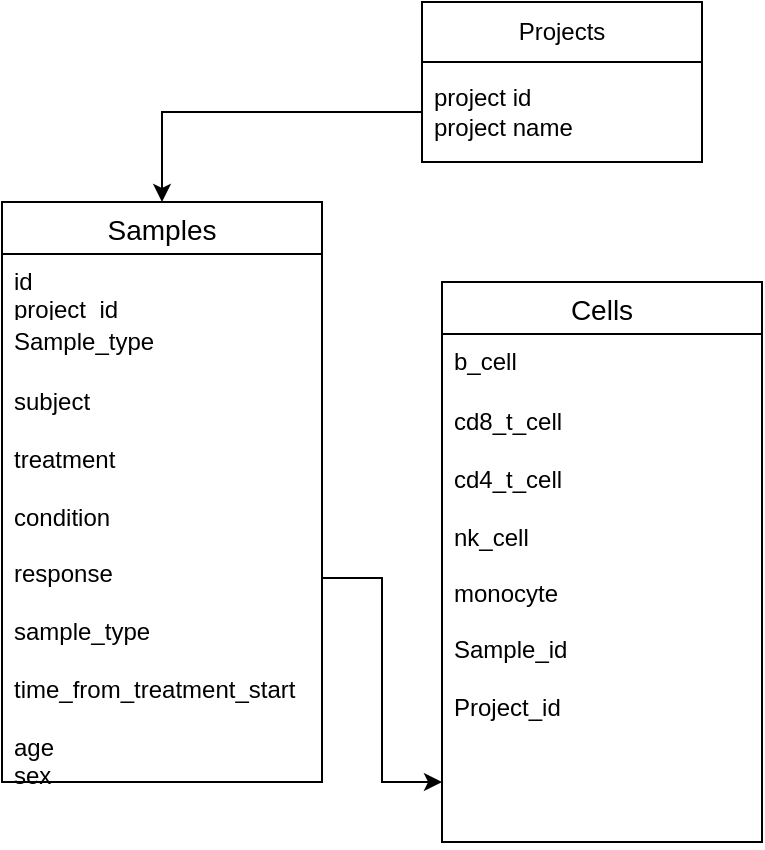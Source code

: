 <mxfile version="26.1.3">
  <diagram name="Page-1" id="UqCRIXlMjk9FSWNEp4eV">
    <mxGraphModel dx="480" dy="532" grid="1" gridSize="10" guides="1" tooltips="1" connect="1" arrows="1" fold="1" page="1" pageScale="1" pageWidth="850" pageHeight="1100" math="0" shadow="0">
      <root>
        <mxCell id="0" />
        <mxCell id="1" parent="0" />
        <mxCell id="GYELlNamaJlimF4adui6-1" value="Projects" style="swimlane;fontStyle=0;childLayout=stackLayout;horizontal=1;startSize=30;horizontalStack=0;resizeParent=1;resizeParentMax=0;resizeLast=0;collapsible=1;marginBottom=0;whiteSpace=wrap;html=1;" vertex="1" parent="1">
          <mxGeometry x="300" y="130" width="140" height="80" as="geometry" />
        </mxCell>
        <mxCell id="GYELlNamaJlimF4adui6-21" value="project id&amp;nbsp;&lt;div&gt;project name&amp;nbsp;&lt;/div&gt;" style="text;strokeColor=none;fillColor=none;align=left;verticalAlign=middle;spacingLeft=4;spacingRight=4;overflow=hidden;points=[[0,0.5],[1,0.5]];portConstraint=eastwest;rotatable=0;whiteSpace=wrap;html=1;" vertex="1" parent="GYELlNamaJlimF4adui6-1">
          <mxGeometry y="30" width="140" height="50" as="geometry" />
        </mxCell>
        <mxCell id="GYELlNamaJlimF4adui6-13" value="Samples" style="swimlane;fontStyle=0;childLayout=stackLayout;horizontal=1;startSize=26;horizontalStack=0;resizeParent=1;resizeParentMax=0;resizeLast=0;collapsible=1;marginBottom=0;align=center;fontSize=14;" vertex="1" parent="1">
          <mxGeometry x="90" y="230" width="160" height="290" as="geometry" />
        </mxCell>
        <mxCell id="GYELlNamaJlimF4adui6-14" value="id&lt;br&gt;project_id&amp;nbsp;" style="text;strokeColor=none;fillColor=none;spacingLeft=4;spacingRight=4;overflow=hidden;rotatable=0;points=[[0,0.5],[1,0.5]];portConstraint=eastwest;fontSize=12;whiteSpace=wrap;html=1;" vertex="1" parent="GYELlNamaJlimF4adui6-13">
          <mxGeometry y="26" width="160" height="30" as="geometry" />
        </mxCell>
        <mxCell id="GYELlNamaJlimF4adui6-15" value="Sample_type" style="text;strokeColor=none;fillColor=none;spacingLeft=4;spacingRight=4;overflow=hidden;rotatable=0;points=[[0,0.5],[1,0.5]];portConstraint=eastwest;fontSize=12;whiteSpace=wrap;html=1;" vertex="1" parent="GYELlNamaJlimF4adui6-13">
          <mxGeometry y="56" width="160" height="30" as="geometry" />
        </mxCell>
        <mxCell id="GYELlNamaJlimF4adui6-16" value="subject&lt;div&gt;&lt;br&gt;&lt;/div&gt;&lt;div&gt;treatment&lt;/div&gt;&lt;div&gt;&lt;br&gt;&lt;/div&gt;&lt;div&gt;condition&lt;/div&gt;&lt;div&gt;&lt;br&gt;&lt;/div&gt;&lt;div&gt;response&lt;/div&gt;&lt;div&gt;&lt;br&gt;&lt;/div&gt;&lt;div&gt;sample_type&lt;/div&gt;&lt;div&gt;&lt;br&gt;&lt;/div&gt;&lt;div&gt;time_from_treatment_start&lt;/div&gt;&lt;div&gt;&lt;br&gt;&lt;/div&gt;&lt;div&gt;age&lt;/div&gt;&lt;div&gt;sex&lt;/div&gt;&lt;div&gt;&lt;br&gt;&lt;/div&gt;" style="text;strokeColor=none;fillColor=none;spacingLeft=4;spacingRight=4;overflow=hidden;rotatable=0;points=[[0,0.5],[1,0.5]];portConstraint=eastwest;fontSize=12;whiteSpace=wrap;html=1;" vertex="1" parent="GYELlNamaJlimF4adui6-13">
          <mxGeometry y="86" width="160" height="204" as="geometry" />
        </mxCell>
        <mxCell id="GYELlNamaJlimF4adui6-17" value="Cells" style="swimlane;fontStyle=0;childLayout=stackLayout;horizontal=1;startSize=26;horizontalStack=0;resizeParent=1;resizeParentMax=0;resizeLast=0;collapsible=1;marginBottom=0;align=center;fontSize=14;" vertex="1" parent="1">
          <mxGeometry x="310" y="270" width="160" height="280" as="geometry" />
        </mxCell>
        <mxCell id="GYELlNamaJlimF4adui6-18" value="b_cell" style="text;strokeColor=none;fillColor=none;spacingLeft=4;spacingRight=4;overflow=hidden;rotatable=0;points=[[0,0.5],[1,0.5]];portConstraint=eastwest;fontSize=12;whiteSpace=wrap;html=1;" vertex="1" parent="GYELlNamaJlimF4adui6-17">
          <mxGeometry y="26" width="160" height="30" as="geometry" />
        </mxCell>
        <mxCell id="GYELlNamaJlimF4adui6-19" value="cd8_t_cell&lt;div&gt;&lt;br&gt;&lt;/div&gt;&lt;div&gt;cd4_t_cell&lt;/div&gt;&lt;div&gt;&lt;br&gt;&lt;/div&gt;&lt;div&gt;nk_cell&lt;/div&gt;&lt;div&gt;&lt;br&gt;&lt;/div&gt;&lt;div&gt;monocyte&lt;/div&gt;&lt;div&gt;&lt;br&gt;&lt;/div&gt;&lt;div&gt;&lt;br&gt;&lt;/div&gt;" style="text;strokeColor=none;fillColor=none;spacingLeft=4;spacingRight=4;overflow=hidden;rotatable=0;points=[[0,0.5],[1,0.5]];portConstraint=eastwest;fontSize=12;whiteSpace=wrap;html=1;" vertex="1" parent="GYELlNamaJlimF4adui6-17">
          <mxGeometry y="56" width="160" height="114" as="geometry" />
        </mxCell>
        <mxCell id="GYELlNamaJlimF4adui6-24" value="Sample_id&lt;div&gt;&lt;br&gt;&lt;/div&gt;&lt;div&gt;Project_id&lt;/div&gt;" style="text;strokeColor=none;fillColor=none;spacingLeft=4;spacingRight=4;overflow=hidden;rotatable=0;points=[[0,0.5],[1,0.5]];portConstraint=eastwest;fontSize=12;whiteSpace=wrap;html=1;" vertex="1" parent="GYELlNamaJlimF4adui6-17">
          <mxGeometry y="170" width="160" height="50" as="geometry" />
        </mxCell>
        <mxCell id="GYELlNamaJlimF4adui6-20" value="&lt;div&gt;&lt;br&gt;&lt;/div&gt;" style="text;strokeColor=none;fillColor=none;spacingLeft=4;spacingRight=4;overflow=hidden;rotatable=0;points=[[0,0.5],[1,0.5]];portConstraint=eastwest;fontSize=12;whiteSpace=wrap;html=1;" vertex="1" parent="GYELlNamaJlimF4adui6-17">
          <mxGeometry y="220" width="160" height="60" as="geometry" />
        </mxCell>
        <mxCell id="GYELlNamaJlimF4adui6-22" style="edgeStyle=orthogonalEdgeStyle;rounded=0;orthogonalLoop=1;jettySize=auto;html=1;entryX=0.5;entryY=0;entryDx=0;entryDy=0;" edge="1" parent="1" source="GYELlNamaJlimF4adui6-21" target="GYELlNamaJlimF4adui6-13">
          <mxGeometry relative="1" as="geometry" />
        </mxCell>
        <mxCell id="GYELlNamaJlimF4adui6-23" value="" style="edgeStyle=orthogonalEdgeStyle;rounded=0;orthogonalLoop=1;jettySize=auto;html=1;" edge="1" parent="1" source="GYELlNamaJlimF4adui6-16" target="GYELlNamaJlimF4adui6-20">
          <mxGeometry relative="1" as="geometry" />
        </mxCell>
      </root>
    </mxGraphModel>
  </diagram>
</mxfile>
